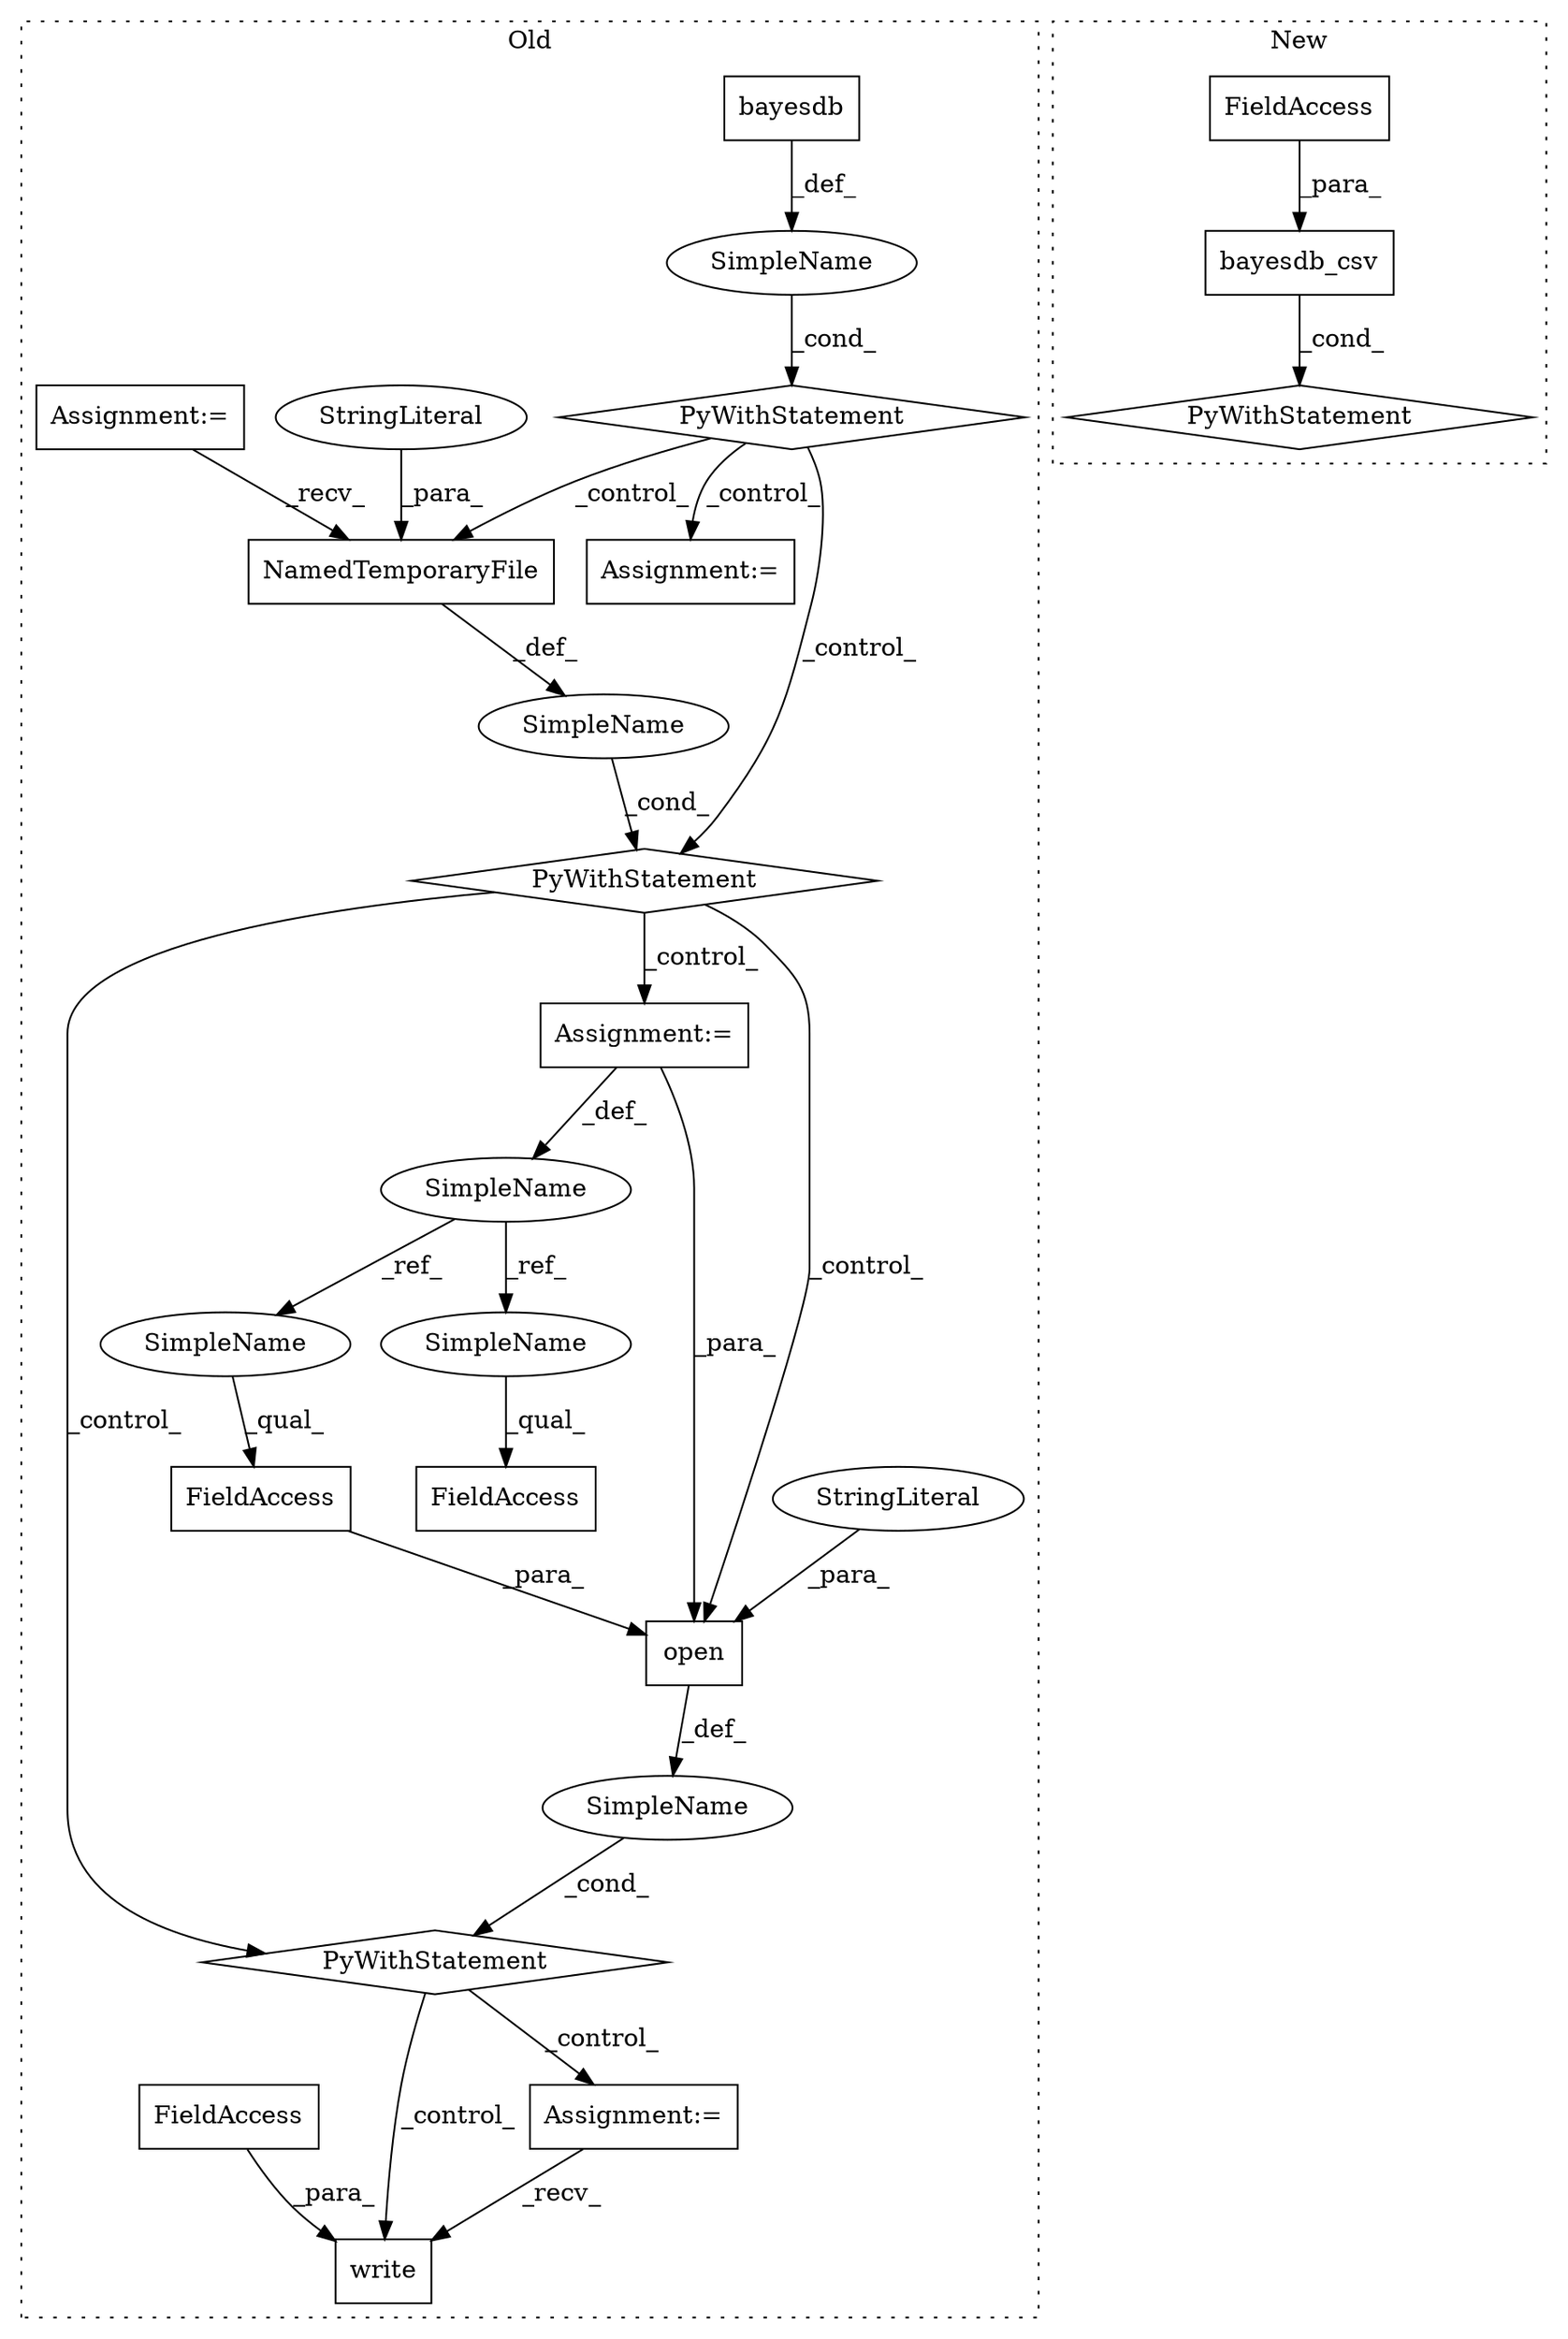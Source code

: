 digraph G {
subgraph cluster0 {
1 [label="write" a="32" s="16375,16389" l="6,1" shape="box"];
3 [label="SimpleName" a="42" s="" l="" shape="ellipse"];
4 [label="NamedTemporaryFile" a="32" s="16226,16256" l="19,1" shape="box"];
5 [label="SimpleName" a="42" s="" l="" shape="ellipse"];
6 [label="PyWithStatement" a="104" s="16311,16337" l="10,2" shape="diamond"];
7 [label="bayesdb" a="32" s="16173" l="9" shape="box"];
8 [label="PyWithStatement" a="104" s="16207,16257" l="10,2" shape="diamond"];
10 [label="SimpleName" a="42" s="" l="" shape="ellipse"];
11 [label="PyWithStatement" a="104" s="16163,16182" l="10,2" shape="diamond"];
12 [label="Assignment:=" a="7" s="16196" l="3" shape="box"];
13 [label="StringLiteral" a="45" s="16245" l="11" shape="ellipse"];
14 [label="Assignment:=" a="7" s="16135" l="8" shape="box"];
15 [label="Assignment:=" a="7" s="16300" l="1" shape="box"];
16 [label="FieldAccess" a="22" s="16326" l="6" shape="box"];
17 [label="SimpleName" a="42" s="16300" l="1" shape="ellipse"];
18 [label="FieldAccess" a="22" s="16460" l="6" shape="box"];
19 [label="Assignment:=" a="7" s="16356" l="3" shape="box"];
20 [label="open" a="32" s="16321,16336" l="5,1" shape="box"];
21 [label="StringLiteral" a="45" s="16333" l="3" shape="ellipse"];
23 [label="FieldAccess" a="22" s="16381" l="8" shape="box"];
24 [label="SimpleName" a="42" s="16460" l="1" shape="ellipse"];
25 [label="SimpleName" a="42" s="16326" l="1" shape="ellipse"];
label = "Old";
style="dotted";
}
subgraph cluster1 {
2 [label="bayesdb_csv" a="32" s="15108,15128" l="12,1" shape="box"];
9 [label="PyWithStatement" a="104" s="15098,15129" l="10,2" shape="diamond"];
22 [label="FieldAccess" a="22" s="15120" l="8" shape="box"];
label = "New";
style="dotted";
}
2 -> 9 [label="_cond_"];
3 -> 11 [label="_cond_"];
4 -> 5 [label="_def_"];
5 -> 8 [label="_cond_"];
6 -> 19 [label="_control_"];
6 -> 1 [label="_control_"];
7 -> 3 [label="_def_"];
8 -> 15 [label="_control_"];
8 -> 20 [label="_control_"];
8 -> 6 [label="_control_"];
10 -> 6 [label="_cond_"];
11 -> 8 [label="_control_"];
11 -> 4 [label="_control_"];
11 -> 12 [label="_control_"];
13 -> 4 [label="_para_"];
14 -> 4 [label="_recv_"];
15 -> 17 [label="_def_"];
15 -> 20 [label="_para_"];
16 -> 20 [label="_para_"];
17 -> 25 [label="_ref_"];
17 -> 24 [label="_ref_"];
19 -> 1 [label="_recv_"];
20 -> 10 [label="_def_"];
21 -> 20 [label="_para_"];
22 -> 2 [label="_para_"];
23 -> 1 [label="_para_"];
24 -> 18 [label="_qual_"];
25 -> 16 [label="_qual_"];
}